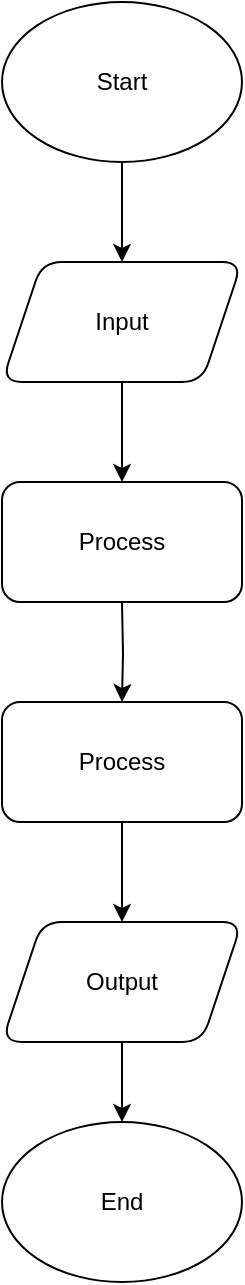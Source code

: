 <mxfile version="26.1.1">
  <diagram name="Page-1" id="WtcnuGXY6QU98TNSuBi6">
    <mxGraphModel dx="1434" dy="738" grid="1" gridSize="10" guides="1" tooltips="1" connect="1" arrows="1" fold="1" page="1" pageScale="1" pageWidth="850" pageHeight="1100" math="0" shadow="0">
      <root>
        <mxCell id="0" />
        <mxCell id="1" parent="0" />
        <mxCell id="cQC4tUQbnRXShgFxFOx1-18" value="" style="edgeStyle=orthogonalEdgeStyle;rounded=0;orthogonalLoop=1;jettySize=auto;html=1;" parent="1" source="cQC4tUQbnRXShgFxFOx1-1" target="cQC4tUQbnRXShgFxFOx1-17" edge="1">
          <mxGeometry relative="1" as="geometry" />
        </mxCell>
        <mxCell id="cQC4tUQbnRXShgFxFOx1-1" value="Start" style="ellipse;whiteSpace=wrap;html=1;" parent="1" vertex="1">
          <mxGeometry x="350" y="60" width="120" height="80" as="geometry" />
        </mxCell>
        <mxCell id="cQC4tUQbnRXShgFxFOx1-11" value="" style="edgeStyle=orthogonalEdgeStyle;rounded=0;orthogonalLoop=1;jettySize=auto;html=1;" parent="1" edge="1">
          <mxGeometry relative="1" as="geometry">
            <mxPoint x="410" y="250" as="sourcePoint" />
            <mxPoint x="410" y="300" as="targetPoint" />
          </mxGeometry>
        </mxCell>
        <mxCell id="cQC4tUQbnRXShgFxFOx1-13" value="" style="edgeStyle=orthogonalEdgeStyle;rounded=0;orthogonalLoop=1;jettySize=auto;html=1;" parent="1" target="cQC4tUQbnRXShgFxFOx1-12" edge="1">
          <mxGeometry relative="1" as="geometry">
            <mxPoint x="410" y="360" as="sourcePoint" />
          </mxGeometry>
        </mxCell>
        <mxCell id="cQC4tUQbnRXShgFxFOx1-16" value="" style="edgeStyle=orthogonalEdgeStyle;rounded=0;orthogonalLoop=1;jettySize=auto;html=1;" parent="1" source="cQC4tUQbnRXShgFxFOx1-12" target="cQC4tUQbnRXShgFxFOx1-15" edge="1">
          <mxGeometry relative="1" as="geometry" />
        </mxCell>
        <mxCell id="cQC4tUQbnRXShgFxFOx1-12" value="Process" style="rounded=1;whiteSpace=wrap;html=1;" parent="1" vertex="1">
          <mxGeometry x="350" y="410" width="120" height="60" as="geometry" />
        </mxCell>
        <mxCell id="cQC4tUQbnRXShgFxFOx1-14" value="Process" style="rounded=1;whiteSpace=wrap;html=1;" parent="1" vertex="1">
          <mxGeometry x="350" y="300" width="120" height="60" as="geometry" />
        </mxCell>
        <mxCell id="5AdGwG0X-z24HBuefFde-4" value="" style="edgeStyle=orthogonalEdgeStyle;rounded=0;orthogonalLoop=1;jettySize=auto;html=1;" parent="1" source="cQC4tUQbnRXShgFxFOx1-15" target="5AdGwG0X-z24HBuefFde-3" edge="1">
          <mxGeometry relative="1" as="geometry" />
        </mxCell>
        <mxCell id="cQC4tUQbnRXShgFxFOx1-15" value="Output" style="shape=parallelogram;perimeter=parallelogramPerimeter;whiteSpace=wrap;html=1;fixedSize=1;rounded=1;" parent="1" vertex="1">
          <mxGeometry x="350" y="520" width="120" height="60" as="geometry" />
        </mxCell>
        <mxCell id="cQC4tUQbnRXShgFxFOx1-17" value="Input" style="shape=parallelogram;perimeter=parallelogramPerimeter;whiteSpace=wrap;html=1;fixedSize=1;rounded=1" parent="1" vertex="1">
          <mxGeometry x="350" y="190" width="120" height="60" as="geometry" />
        </mxCell>
        <mxCell id="5AdGwG0X-z24HBuefFde-3" value="End" style="ellipse;whiteSpace=wrap;html=1;" parent="1" vertex="1">
          <mxGeometry x="350" y="620" width="120" height="80" as="geometry" />
        </mxCell>
      </root>
    </mxGraphModel>
  </diagram>
</mxfile>
